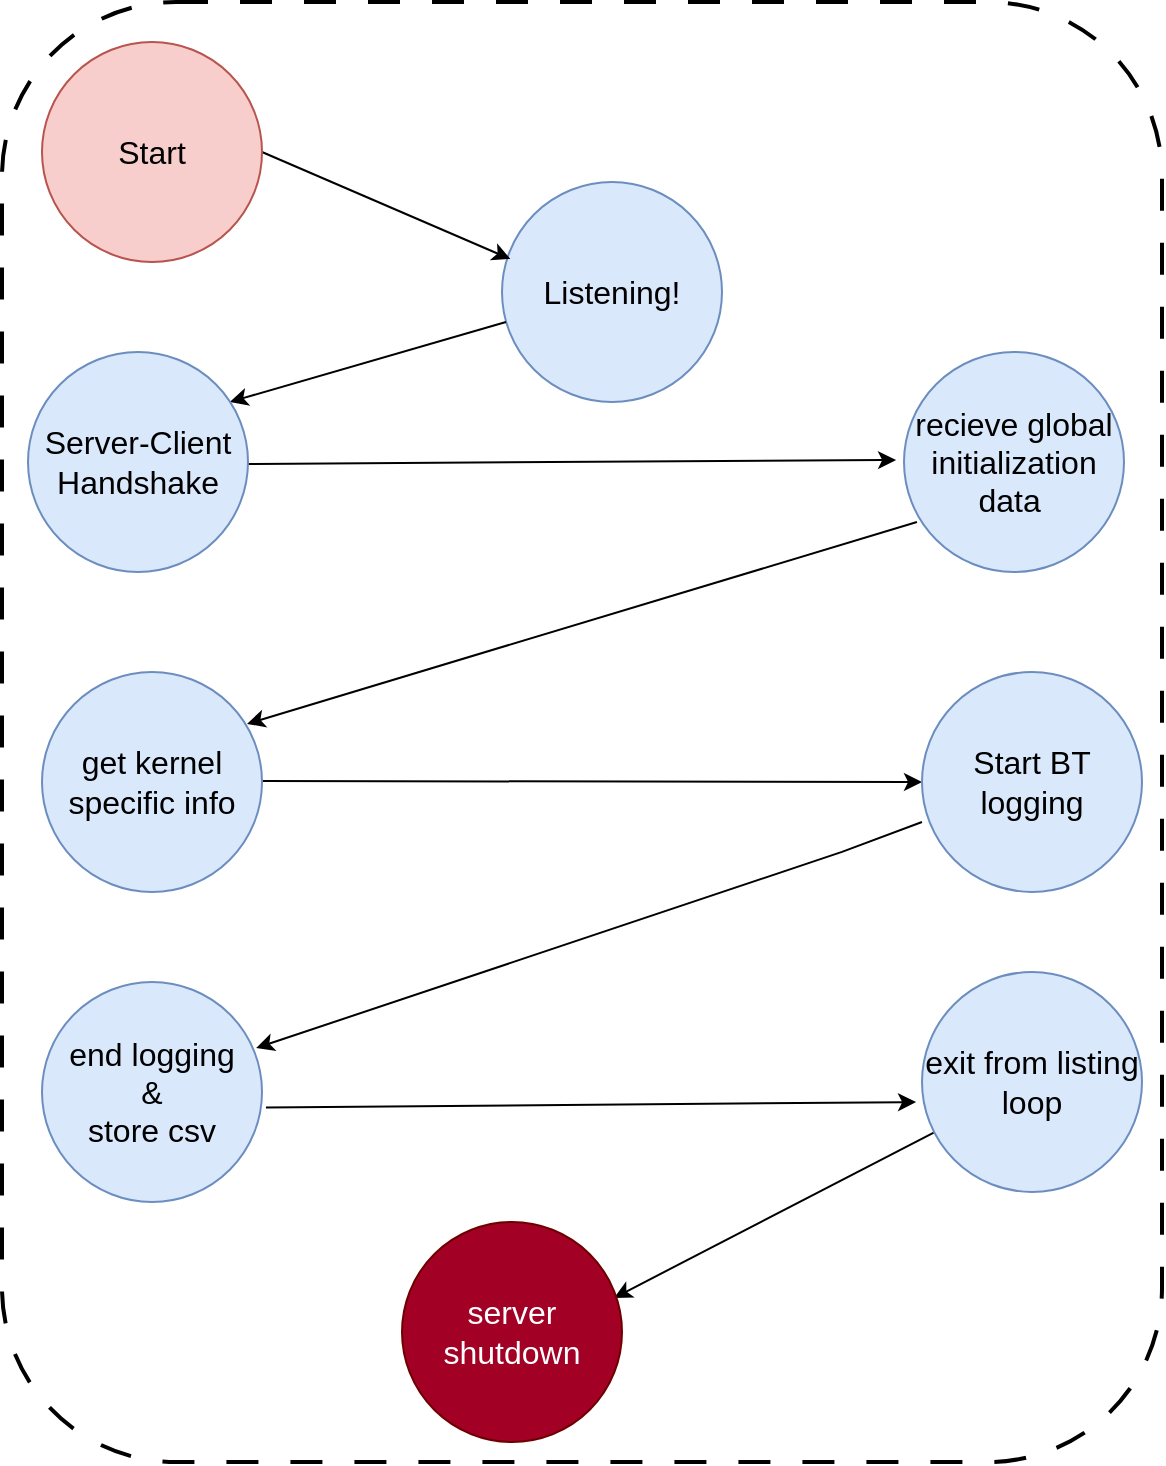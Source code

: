 <mxfile version="22.1.16" type="github">
  <diagram name="Page-1" id="Teg0KDicRowCUy8mHsM8">
    <mxGraphModel dx="1362" dy="793" grid="1" gridSize="10" guides="1" tooltips="1" connect="1" arrows="1" fold="1" page="1" pageScale="1" pageWidth="850" pageHeight="1100" math="0" shadow="0">
      <root>
        <mxCell id="0" />
        <mxCell id="1" parent="0" />
        <mxCell id="qQEsPUBc90Y2R2x_nlkf-2" value="&lt;font style=&quot;font-size: 16px;&quot;&gt;Listening!&lt;/font&gt;" style="ellipse;whiteSpace=wrap;html=1;aspect=fixed;fillColor=#dae8fc;strokeColor=#6c8ebf;" vertex="1" parent="1">
          <mxGeometry x="370" y="100" width="110" height="110" as="geometry" />
        </mxCell>
        <mxCell id="qQEsPUBc90Y2R2x_nlkf-13" value="" style="endArrow=classic;html=1;rounded=0;entryX=0.038;entryY=0.35;entryDx=0;entryDy=0;entryPerimeter=0;exitX=1;exitY=0.5;exitDx=0;exitDy=0;" edge="1" parent="1" source="qQEsPUBc90Y2R2x_nlkf-23" target="qQEsPUBc90Y2R2x_nlkf-2">
          <mxGeometry width="50" height="50" relative="1" as="geometry">
            <mxPoint x="318.96" y="80" as="sourcePoint" />
            <mxPoint x="290.0" y="212" as="targetPoint" />
          </mxGeometry>
        </mxCell>
        <mxCell id="qQEsPUBc90Y2R2x_nlkf-14" value="" style="endArrow=classic;html=1;rounded=0;exitX=0.973;exitY=0.509;exitDx=0;exitDy=0;exitPerimeter=0;entryX=-0.037;entryY=0.625;entryDx=0;entryDy=0;entryPerimeter=0;" edge="1" parent="1" source="qQEsPUBc90Y2R2x_nlkf-26">
          <mxGeometry width="50" height="50" relative="1" as="geometry">
            <mxPoint x="252" y="241" as="sourcePoint" />
            <mxPoint x="567.04" y="239" as="targetPoint" />
          </mxGeometry>
        </mxCell>
        <mxCell id="qQEsPUBc90Y2R2x_nlkf-15" value="" style="endArrow=classic;html=1;rounded=0;exitX=0;exitY=0.7;exitDx=0;exitDy=0;exitPerimeter=0;entryX=0.982;entryY=0.236;entryDx=0;entryDy=0;entryPerimeter=0;" edge="1" parent="1">
          <mxGeometry width="50" height="50" relative="1" as="geometry">
            <mxPoint x="577.47" y="270" as="sourcePoint" />
            <mxPoint x="242.53" y="370.96" as="targetPoint" />
          </mxGeometry>
        </mxCell>
        <mxCell id="qQEsPUBc90Y2R2x_nlkf-16" value="" style="endArrow=classic;html=1;rounded=0;entryX=0;entryY=0.5;entryDx=0;entryDy=0;entryPerimeter=0;" edge="1" parent="1" target="qQEsPUBc90Y2R2x_nlkf-29">
          <mxGeometry width="50" height="50" relative="1" as="geometry">
            <mxPoint x="250" y="399.5" as="sourcePoint" />
            <mxPoint x="570" y="399.5" as="targetPoint" />
          </mxGeometry>
        </mxCell>
        <mxCell id="qQEsPUBc90Y2R2x_nlkf-17" value="" style="endArrow=classic;html=1;rounded=0;entryX=0.963;entryY=0.163;entryDx=0;entryDy=0;exitX=0;exitY=0.688;exitDx=0;exitDy=0;entryPerimeter=0;exitPerimeter=0;" edge="1" parent="1">
          <mxGeometry width="50" height="50" relative="1" as="geometry">
            <mxPoint x="580" y="420.0" as="sourcePoint" />
            <mxPoint x="247.04" y="533.04" as="targetPoint" />
            <Array as="points">
              <mxPoint x="540" y="434.96" />
            </Array>
          </mxGeometry>
        </mxCell>
        <mxCell id="qQEsPUBc90Y2R2x_nlkf-18" value="" style="endArrow=classic;html=1;rounded=0;entryX=-0.027;entryY=0.591;entryDx=0;entryDy=0;entryPerimeter=0;" edge="1" parent="1" target="qQEsPUBc90Y2R2x_nlkf-31">
          <mxGeometry width="50" height="50" relative="1" as="geometry">
            <mxPoint x="251.98" y="562.78" as="sourcePoint" />
            <mxPoint x="580" y="547.23" as="targetPoint" />
          </mxGeometry>
        </mxCell>
        <mxCell id="qQEsPUBc90Y2R2x_nlkf-22" value="" style="whiteSpace=wrap;html=1;fillColor=none;dashed=1;dashPattern=8 8;rounded=1;strokeWidth=2;fontStyle=0;fontColor=#0000FF;" vertex="1" parent="1">
          <mxGeometry x="120" y="10" width="580" height="730" as="geometry" />
        </mxCell>
        <mxCell id="qQEsPUBc90Y2R2x_nlkf-19" value="" style="endArrow=classic;html=1;rounded=0;entryX=0.964;entryY=0.345;entryDx=0;entryDy=0;entryPerimeter=0;" edge="1" parent="1" source="qQEsPUBc90Y2R2x_nlkf-31" target="qQEsPUBc90Y2R2x_nlkf-32">
          <mxGeometry width="50" height="50" relative="1" as="geometry">
            <mxPoint x="570.996" y="578.284" as="sourcePoint" />
            <mxPoint x="456.28" y="662.04" as="targetPoint" />
          </mxGeometry>
        </mxCell>
        <mxCell id="qQEsPUBc90Y2R2x_nlkf-23" value="&lt;font style=&quot;font-size: 16px;&quot;&gt;Start&lt;/font&gt;" style="ellipse;whiteSpace=wrap;html=1;aspect=fixed;fillColor=#f8cecc;strokeColor=#b85450;" vertex="1" parent="1">
          <mxGeometry x="140" y="30" width="110" height="110" as="geometry" />
        </mxCell>
        <mxCell id="qQEsPUBc90Y2R2x_nlkf-25" value="" style="endArrow=classic;html=1;rounded=0;entryX=0.927;entryY=0.227;entryDx=0;entryDy=0;entryPerimeter=0;exitX=0.018;exitY=0.636;exitDx=0;exitDy=0;exitPerimeter=0;" edge="1" parent="1" source="qQEsPUBc90Y2R2x_nlkf-2">
          <mxGeometry width="50" height="50" relative="1" as="geometry">
            <mxPoint x="371.97" y="176.01" as="sourcePoint" />
            <mxPoint x="233.97" y="209.97" as="targetPoint" />
          </mxGeometry>
        </mxCell>
        <mxCell id="qQEsPUBc90Y2R2x_nlkf-26" value="&lt;font style=&quot;font-size: 16px;&quot;&gt;Server-Client Handshake&lt;/font&gt;" style="ellipse;whiteSpace=wrap;html=1;aspect=fixed;fillColor=#dae8fc;strokeColor=#6c8ebf;" vertex="1" parent="1">
          <mxGeometry x="133" y="185" width="110" height="110" as="geometry" />
        </mxCell>
        <mxCell id="qQEsPUBc90Y2R2x_nlkf-27" value="&lt;font style=&quot;font-size: 16px;&quot;&gt;recieve global initialization data&amp;nbsp;&lt;/font&gt;" style="ellipse;whiteSpace=wrap;html=1;aspect=fixed;fillColor=#dae8fc;strokeColor=#6c8ebf;" vertex="1" parent="1">
          <mxGeometry x="571" y="185" width="110" height="110" as="geometry" />
        </mxCell>
        <mxCell id="qQEsPUBc90Y2R2x_nlkf-28" value="&lt;font style=&quot;font-size: 16px;&quot;&gt;get kernel specific info&lt;/font&gt;" style="ellipse;whiteSpace=wrap;html=1;aspect=fixed;fillColor=#dae8fc;strokeColor=#6c8ebf;" vertex="1" parent="1">
          <mxGeometry x="140" y="345" width="110" height="110" as="geometry" />
        </mxCell>
        <mxCell id="qQEsPUBc90Y2R2x_nlkf-29" value="&lt;font style=&quot;font-size: 16px;&quot;&gt;Start BT logging&lt;/font&gt;" style="ellipse;whiteSpace=wrap;html=1;aspect=fixed;fillColor=#dae8fc;strokeColor=#6c8ebf;" vertex="1" parent="1">
          <mxGeometry x="580" y="345" width="110" height="110" as="geometry" />
        </mxCell>
        <mxCell id="qQEsPUBc90Y2R2x_nlkf-30" value="&lt;font style=&quot;font-size: 16px;&quot;&gt;end logging&lt;br style=&quot;border-color: var(--border-color);&quot;&gt;&amp;amp;&lt;br style=&quot;border-color: var(--border-color);&quot;&gt;store csv&lt;/font&gt;" style="ellipse;whiteSpace=wrap;html=1;aspect=fixed;fillColor=#dae8fc;strokeColor=#6c8ebf;" vertex="1" parent="1">
          <mxGeometry x="140" y="500" width="110" height="110" as="geometry" />
        </mxCell>
        <mxCell id="qQEsPUBc90Y2R2x_nlkf-31" value="&lt;font style=&quot;font-size: 16px;&quot;&gt;exit from listing loop&lt;/font&gt;" style="ellipse;whiteSpace=wrap;html=1;aspect=fixed;fillColor=#dae8fc;strokeColor=#6c8ebf;" vertex="1" parent="1">
          <mxGeometry x="580" y="495" width="110" height="110" as="geometry" />
        </mxCell>
        <mxCell id="qQEsPUBc90Y2R2x_nlkf-32" value="&lt;font style=&quot;font-size: 16px;&quot;&gt;server shutdown&lt;/font&gt;" style="ellipse;whiteSpace=wrap;html=1;aspect=fixed;fillColor=#a20025;strokeColor=#6F0000;fontColor=#ffffff;" vertex="1" parent="1">
          <mxGeometry x="320" y="620" width="110" height="110" as="geometry" />
        </mxCell>
      </root>
    </mxGraphModel>
  </diagram>
</mxfile>
